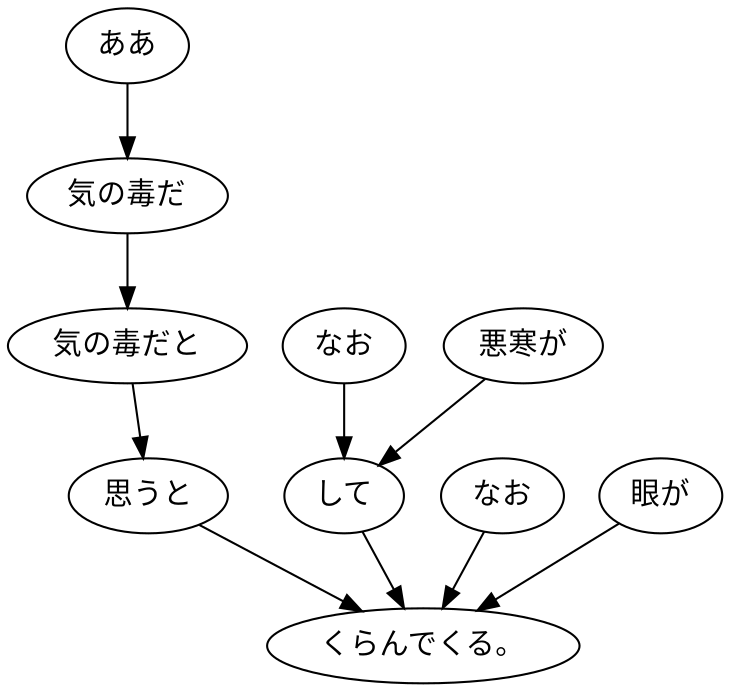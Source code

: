 digraph graph1186 {
	node0 [label="ああ"];
	node1 [label="気の毒だ"];
	node2 [label="気の毒だと"];
	node3 [label="思うと"];
	node4 [label="なお"];
	node5 [label="悪寒が"];
	node6 [label="して"];
	node7 [label="なお"];
	node8 [label="眼が"];
	node9 [label="くらんでくる。"];
	node0 -> node1;
	node1 -> node2;
	node2 -> node3;
	node3 -> node9;
	node4 -> node6;
	node5 -> node6;
	node6 -> node9;
	node7 -> node9;
	node8 -> node9;
}
